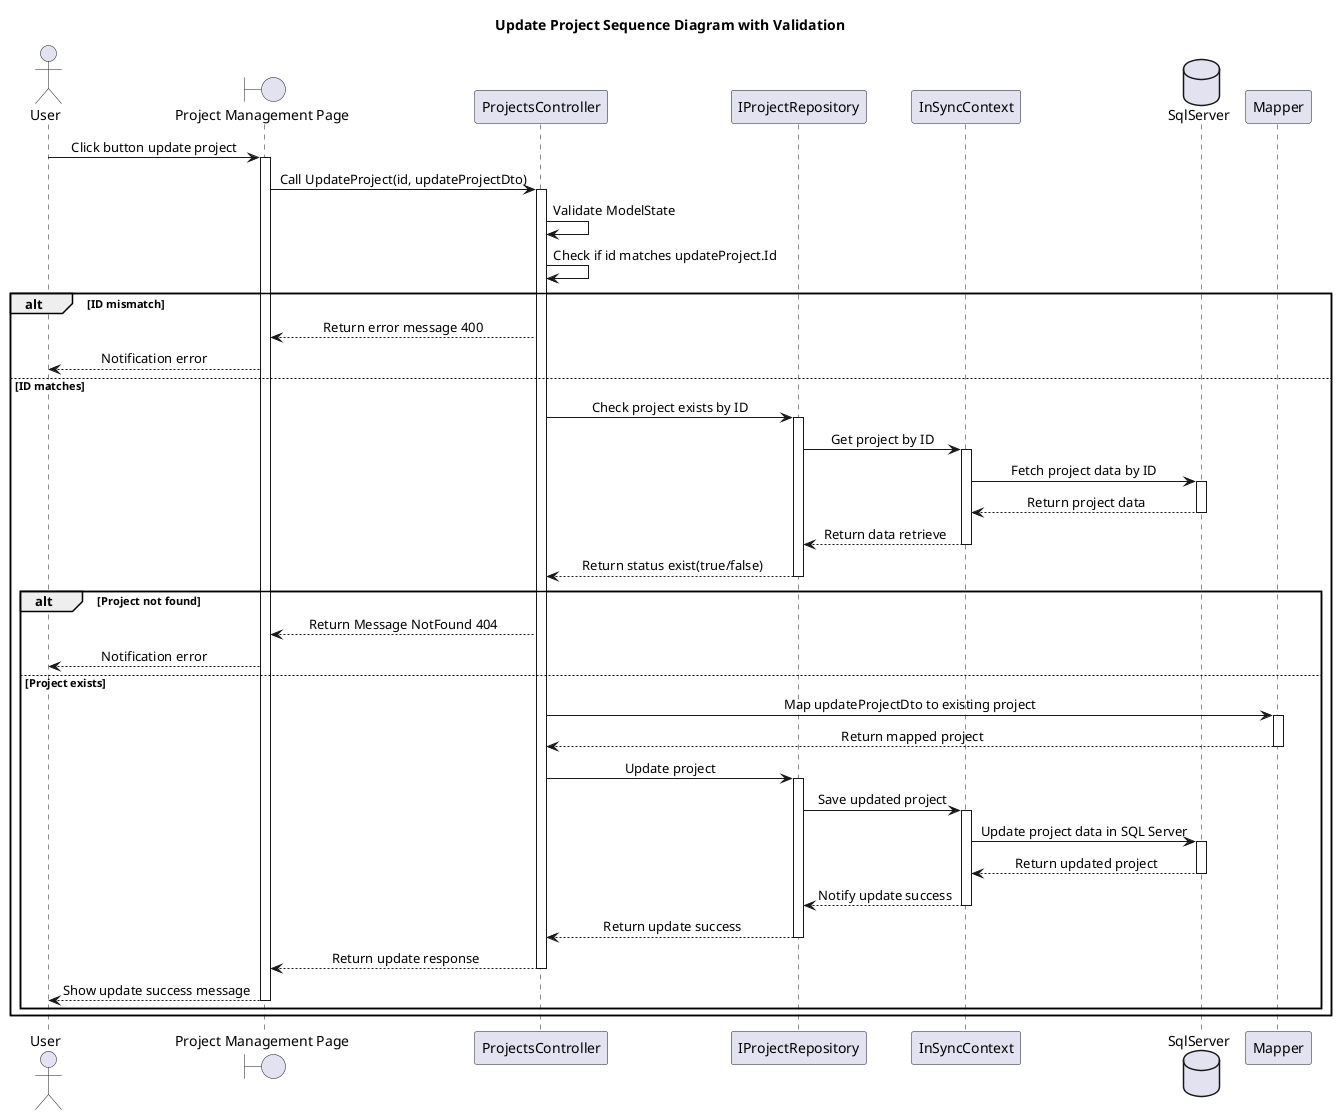 @startuml
skinparam classAttributeIconSize 0
skinparam SequenceMessageAlignment center
Title Update Project Sequence Diagram with Validation

actor "User" as U
boundary "Project Management Page" as Hp
participant "ProjectsController" as ProController
participant "IProjectRepository" as IProRepo
participant "InSyncContext" as ISContext
database "SqlServer" as Db
participant "Mapper" as Mapper

U -> Hp : Click button update project
activate Hp

Hp -> ProController : Call UpdateProject(id, updateProjectDto)
activate ProController
ProController -> ProController : Validate ModelState
ProController -> ProController : Check if id matches updateProject.Id
alt ID mismatch
    ProController --> Hp : Return error message 400

    Hp --> U : Notification error   
else ID matches
    ProController -> IProRepo : Check project exists by ID
    activate IProRepo
    IProRepo -> ISContext : Get project by ID
    activate ISContext
    ISContext -> Db : Fetch project data by ID
    activate Db
    Db --> ISContext : Return project data
    deactivate Db
    ISContext --> IProRepo : Return data retrieve
    deactivate ISContext
    IProRepo --> ProController : Return status exist(true/false)
    deactivate IProRepo

    alt Project not found
        ProController --> Hp : Return Message NotFound 404
        Hp --> U : Notification error
    else Project exists
        ProController -> Mapper : Map updateProjectDto to existing project
        activate Mapper
        Mapper --> ProController : Return mapped project
        deactivate Mapper

        ProController -> IProRepo : Update project
        activate IProRepo
        IProRepo -> ISContext : Save updated project
        activate ISContext
        ISContext -> Db : Update project data in SQL Server
        activate Db
        Db --> ISContext : Return updated project
        deactivate Db
        ISContext --> IProRepo : Notify update success
        deactivate ISContext
        IProRepo --> ProController : Return update success
        deactivate IProRepo

        ProController --> Hp : Return update response
        deactivate ProController
        Hp --> U : Show update success message
        deactivate Hp
    end
end

@enduml
